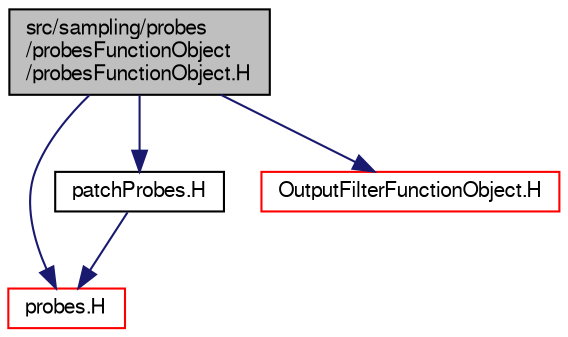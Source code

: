 digraph "src/sampling/probes/probesFunctionObject/probesFunctionObject.H"
{
  bgcolor="transparent";
  edge [fontname="FreeSans",fontsize="10",labelfontname="FreeSans",labelfontsize="10"];
  node [fontname="FreeSans",fontsize="10",shape=record];
  Node0 [label="src/sampling/probes\l/probesFunctionObject\l/probesFunctionObject.H",height=0.2,width=0.4,color="black", fillcolor="grey75", style="filled", fontcolor="black"];
  Node0 -> Node1 [color="midnightblue",fontsize="10",style="solid",fontname="FreeSans"];
  Node1 [label="probes.H",height=0.2,width=0.4,color="red",URL="$a14585.html"];
  Node0 -> Node274 [color="midnightblue",fontsize="10",style="solid",fontname="FreeSans"];
  Node274 [label="patchProbes.H",height=0.2,width=0.4,color="black",URL="$a14576.html"];
  Node274 -> Node1 [color="midnightblue",fontsize="10",style="solid",fontname="FreeSans"];
  Node0 -> Node275 [color="midnightblue",fontsize="10",style="solid",fontname="FreeSans"];
  Node275 [label="OutputFilterFunctionObject.H",height=0.2,width=0.4,color="red",URL="$a08975.html"];
}
